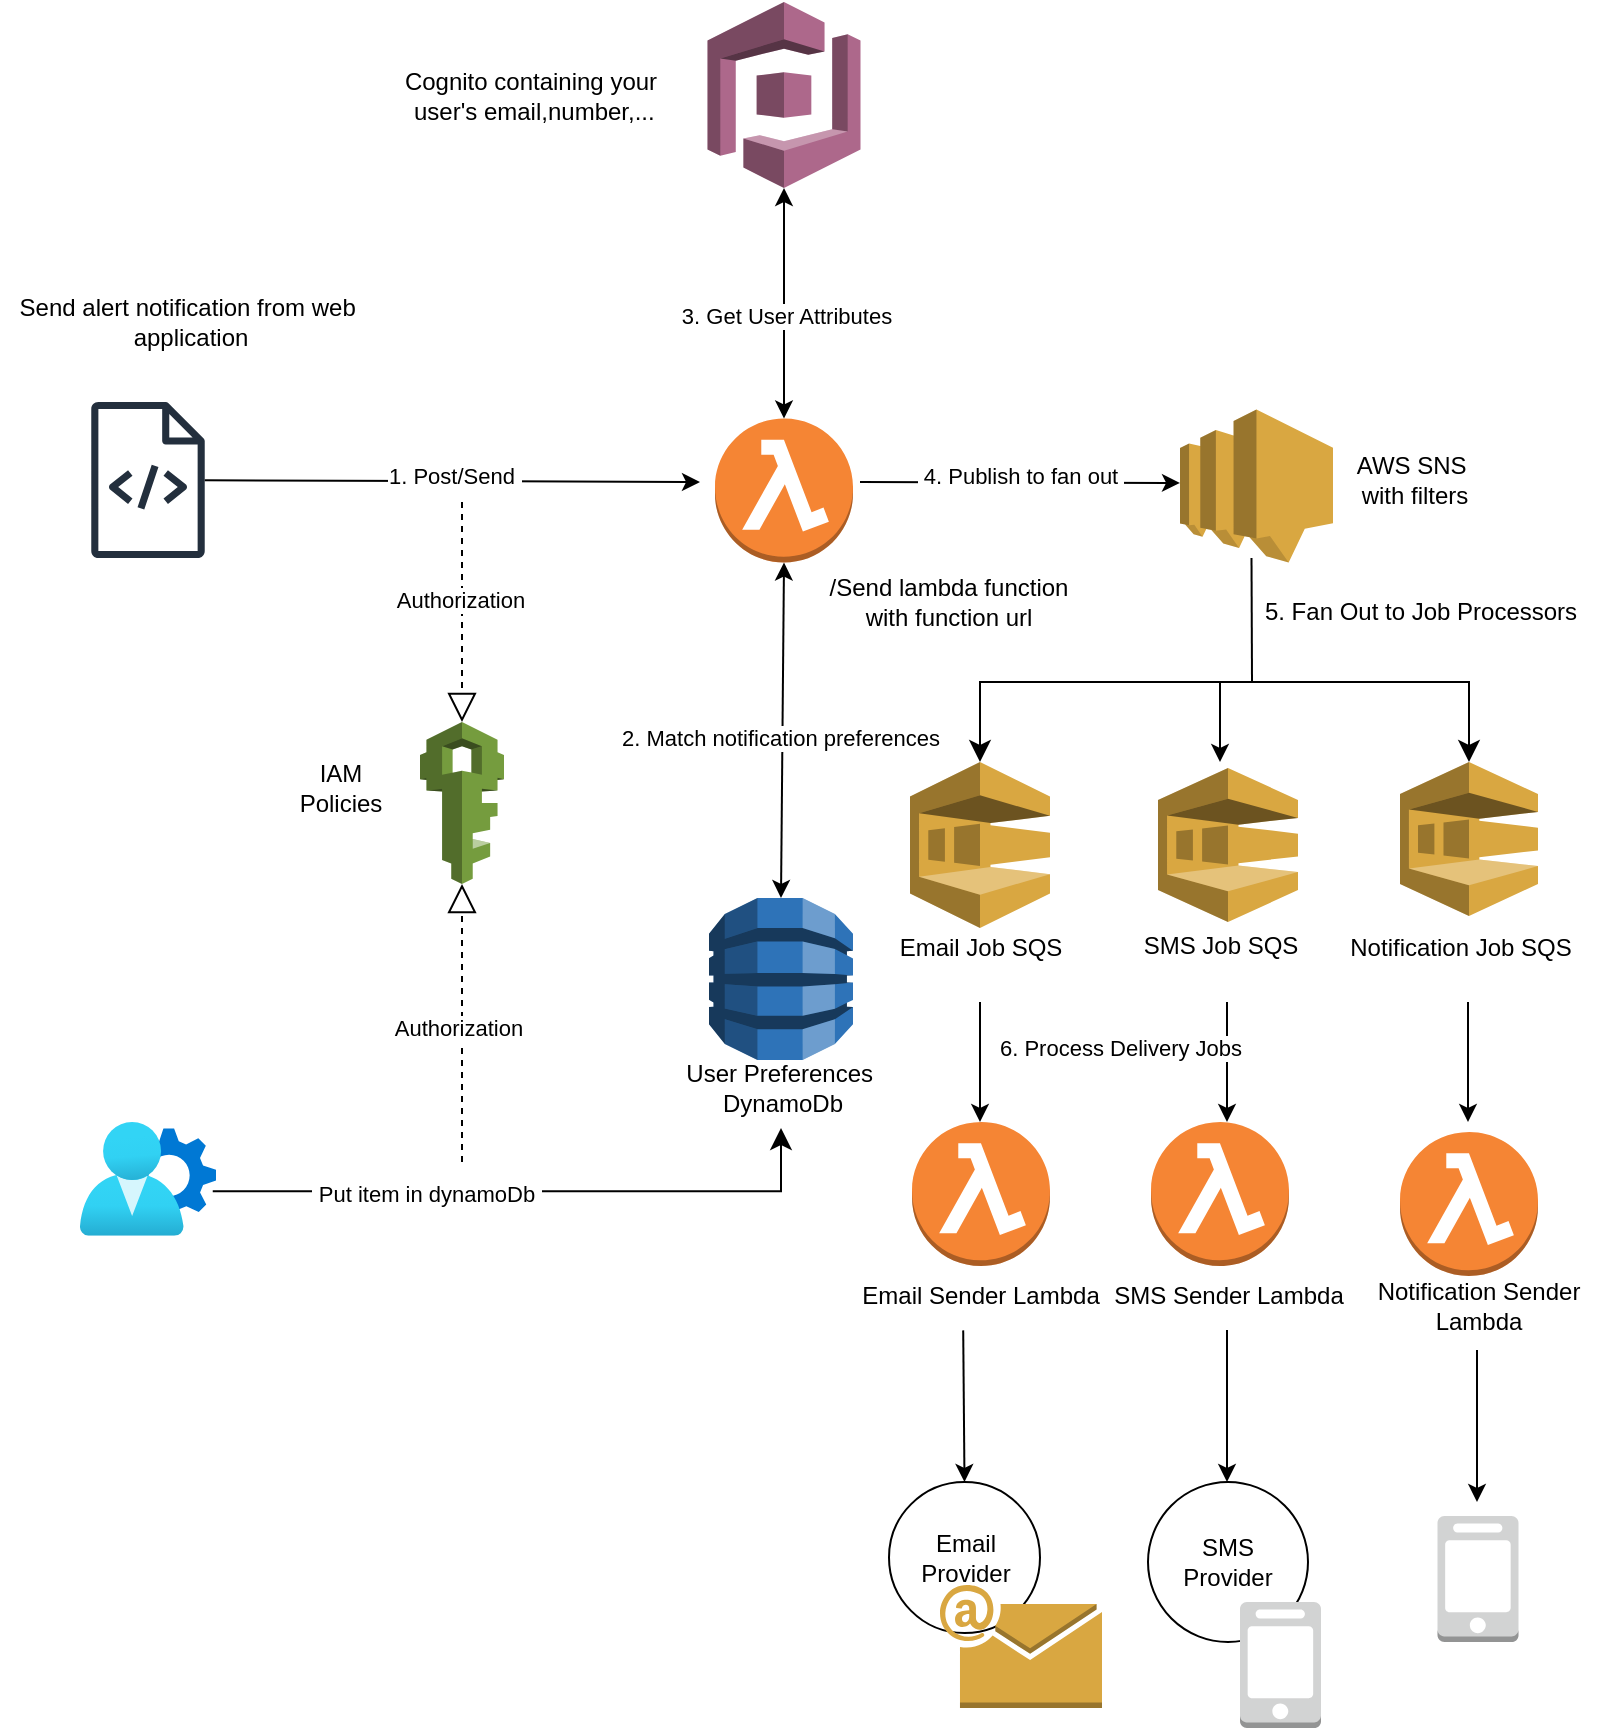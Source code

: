 <mxfile version="27.0.5">
  <diagram name="Page-1" id="ucKlXISjQW_0JLScTgaO">
    <mxGraphModel dx="1042" dy="562" grid="1" gridSize="10" guides="1" tooltips="1" connect="1" arrows="1" fold="1" page="1" pageScale="1" pageWidth="827" pageHeight="1169" math="0" shadow="0">
      <root>
        <mxCell id="0" />
        <mxCell id="1" parent="0" />
        <mxCell id="GVYLULnPU4JRBzl4qoNL-72" value="" style="endArrow=classic;html=1;rounded=0;" edge="1" parent="1">
          <mxGeometry width="50" height="50" relative="1" as="geometry">
            <mxPoint x="623.5" y="520" as="sourcePoint" />
            <mxPoint x="623.5" y="580" as="targetPoint" />
          </mxGeometry>
        </mxCell>
        <mxCell id="ivda8mUk_vOju0kUa4W2-1" value="" style="sketch=0;outlineConnect=0;fontColor=#232F3E;gradientColor=none;fillColor=#232F3D;strokeColor=none;dashed=0;verticalLabelPosition=bottom;verticalAlign=top;align=center;html=1;fontSize=12;fontStyle=0;aspect=fixed;pointerEvents=1;shape=mxgraph.aws4.source_code;" vertex="1" parent="1">
          <mxGeometry x="55.5" y="220" width="57" height="78" as="geometry" />
        </mxCell>
        <mxCell id="GVYLULnPU4JRBzl4qoNL-1" value="Send alert notification from web&amp;nbsp;&lt;div&gt;application&lt;/div&gt;" style="text;html=1;align=center;verticalAlign=middle;resizable=0;points=[];autosize=1;strokeColor=none;fillColor=none;" vertex="1" parent="1">
          <mxGeometry x="10" y="160" width="190" height="40" as="geometry" />
        </mxCell>
        <mxCell id="GVYLULnPU4JRBzl4qoNL-2" value="" style="outlineConnect=0;dashed=0;verticalLabelPosition=bottom;verticalAlign=top;align=center;html=1;shape=mxgraph.aws3.cognito;fillColor=#AD688B;gradientColor=none;" vertex="1" parent="1">
          <mxGeometry x="363.75" y="20" width="76.5" height="93" as="geometry" />
        </mxCell>
        <mxCell id="GVYLULnPU4JRBzl4qoNL-3" value="" style="outlineConnect=0;dashed=0;verticalLabelPosition=bottom;verticalAlign=top;align=center;html=1;shape=mxgraph.aws3.lambda_function;fillColor=#F58534;gradientColor=none;" vertex="1" parent="1">
          <mxGeometry x="367.5" y="228.25" width="69" height="72" as="geometry" />
        </mxCell>
        <mxCell id="GVYLULnPU4JRBzl4qoNL-4" value="" style="outlineConnect=0;dashed=0;verticalLabelPosition=bottom;verticalAlign=top;align=center;html=1;shape=mxgraph.aws3.iam;fillColor=#759C3E;gradientColor=none;" vertex="1" parent="1">
          <mxGeometry x="220" y="380" width="42" height="81" as="geometry" />
        </mxCell>
        <mxCell id="GVYLULnPU4JRBzl4qoNL-5" value="" style="outlineConnect=0;dashed=0;verticalLabelPosition=bottom;verticalAlign=top;align=center;html=1;shape=mxgraph.aws3.dynamo_db;fillColor=#2E73B8;gradientColor=none;" vertex="1" parent="1">
          <mxGeometry x="364.5" y="468" width="72" height="81" as="geometry" />
        </mxCell>
        <mxCell id="GVYLULnPU4JRBzl4qoNL-6" value="" style="outlineConnect=0;dashed=0;verticalLabelPosition=bottom;verticalAlign=top;align=center;html=1;shape=mxgraph.aws3.sns;fillColor=#D9A741;gradientColor=none;" vertex="1" parent="1">
          <mxGeometry x="600" y="223.75" width="76.5" height="76.5" as="geometry" />
        </mxCell>
        <mxCell id="GVYLULnPU4JRBzl4qoNL-7" value="" style="outlineConnect=0;dashed=0;verticalLabelPosition=bottom;verticalAlign=top;align=center;html=1;shape=mxgraph.aws3.sqs;fillColor=#D9A741;gradientColor=none;" vertex="1" parent="1">
          <mxGeometry x="589" y="403" width="70" height="77" as="geometry" />
        </mxCell>
        <mxCell id="GVYLULnPU4JRBzl4qoNL-8" value="" style="outlineConnect=0;dashed=0;verticalLabelPosition=bottom;verticalAlign=top;align=center;html=1;shape=mxgraph.aws3.sqs;fillColor=#D9A741;gradientColor=none;" vertex="1" parent="1">
          <mxGeometry x="465" y="400" width="70" height="83" as="geometry" />
        </mxCell>
        <mxCell id="GVYLULnPU4JRBzl4qoNL-9" value="" style="outlineConnect=0;dashed=0;verticalLabelPosition=bottom;verticalAlign=top;align=center;html=1;shape=mxgraph.aws3.sqs;fillColor=#D9A741;gradientColor=none;" vertex="1" parent="1">
          <mxGeometry x="710" y="400" width="69" height="77" as="geometry" />
        </mxCell>
        <mxCell id="GVYLULnPU4JRBzl4qoNL-10" value="" style="outlineConnect=0;dashed=0;verticalLabelPosition=bottom;verticalAlign=top;align=center;html=1;shape=mxgraph.aws3.lambda_function;fillColor=#F58534;gradientColor=none;" vertex="1" parent="1">
          <mxGeometry x="710" y="585" width="69" height="72" as="geometry" />
        </mxCell>
        <mxCell id="GVYLULnPU4JRBzl4qoNL-11" value="" style="outlineConnect=0;dashed=0;verticalLabelPosition=bottom;verticalAlign=top;align=center;html=1;shape=mxgraph.aws3.lambda_function;fillColor=#F58534;gradientColor=none;" vertex="1" parent="1">
          <mxGeometry x="585.5" y="580" width="69" height="72" as="geometry" />
        </mxCell>
        <mxCell id="GVYLULnPU4JRBzl4qoNL-12" value="" style="outlineConnect=0;dashed=0;verticalLabelPosition=bottom;verticalAlign=top;align=center;html=1;shape=mxgraph.aws3.lambda_function;fillColor=#F58534;gradientColor=none;" vertex="1" parent="1">
          <mxGeometry x="466" y="580" width="69" height="72" as="geometry" />
        </mxCell>
        <mxCell id="GVYLULnPU4JRBzl4qoNL-16" value="Email Provider" style="ellipse;whiteSpace=wrap;html=1;aspect=fixed;" vertex="1" parent="1">
          <mxGeometry x="454.5" y="760" width="75.5" height="75.5" as="geometry" />
        </mxCell>
        <mxCell id="GVYLULnPU4JRBzl4qoNL-15" value="" style="outlineConnect=0;dashed=0;verticalLabelPosition=bottom;verticalAlign=top;align=center;html=1;shape=mxgraph.aws3.email;fillColor=#D9A741;gradientColor=none;" vertex="1" parent="1">
          <mxGeometry x="480" y="811.5" width="81" height="61.5" as="geometry" />
        </mxCell>
        <mxCell id="GVYLULnPU4JRBzl4qoNL-17" value="SMS &lt;br&gt;Provider" style="ellipse;whiteSpace=wrap;html=1;aspect=fixed;" vertex="1" parent="1">
          <mxGeometry x="584" y="760" width="80" height="80" as="geometry" />
        </mxCell>
        <mxCell id="GVYLULnPU4JRBzl4qoNL-13" value="" style="outlineConnect=0;dashed=0;verticalLabelPosition=bottom;verticalAlign=top;align=center;html=1;shape=mxgraph.aws3.mobile_client;fillColor=#D2D3D3;gradientColor=none;" vertex="1" parent="1">
          <mxGeometry x="630" y="820" width="40.5" height="63" as="geometry" />
        </mxCell>
        <mxCell id="GVYLULnPU4JRBzl4qoNL-33" value="" style="image;aspect=fixed;html=1;points=[];align=center;fontSize=12;image=img/lib/azure2/identity/User_Settings.svg;" vertex="1" parent="1">
          <mxGeometry x="50" y="580.0" width="68" height="56.92" as="geometry" />
        </mxCell>
        <mxCell id="GVYLULnPU4JRBzl4qoNL-34" value="" style="endArrow=classic;html=1;rounded=0;" edge="1" parent="1" source="ivda8mUk_vOju0kUa4W2-1">
          <mxGeometry relative="1" as="geometry">
            <mxPoint x="181" y="258.5" as="sourcePoint" />
            <mxPoint x="360" y="260" as="targetPoint" />
          </mxGeometry>
        </mxCell>
        <mxCell id="GVYLULnPU4JRBzl4qoNL-35" value="Label" style="edgeLabel;resizable=0;html=1;;align=center;verticalAlign=middle;" connectable="0" vertex="1" parent="GVYLULnPU4JRBzl4qoNL-34">
          <mxGeometry relative="1" as="geometry" />
        </mxCell>
        <mxCell id="GVYLULnPU4JRBzl4qoNL-36" value="1. Post/Send&amp;nbsp;" style="edgeLabel;html=1;align=center;verticalAlign=middle;resizable=0;points=[];" vertex="1" connectable="0" parent="GVYLULnPU4JRBzl4qoNL-34">
          <mxGeometry x="0.002" y="3" relative="1" as="geometry">
            <mxPoint as="offset" />
          </mxGeometry>
        </mxCell>
        <mxCell id="GVYLULnPU4JRBzl4qoNL-41" value="Cognito containing your&lt;br&gt;&amp;nbsp;user&#39;s email,number,..." style="text;html=1;align=center;verticalAlign=middle;resizable=0;points=[];autosize=1;strokeColor=none;fillColor=none;textWrap=true;" vertex="1" parent="1">
          <mxGeometry x="200" y="46.5" width="150" height="40" as="geometry" />
        </mxCell>
        <mxCell id="GVYLULnPU4JRBzl4qoNL-42" value="" style="endArrow=classic;html=1;rounded=0;entryX=0;entryY=0.48;entryDx=0;entryDy=0;entryPerimeter=0;" edge="1" parent="1" target="GVYLULnPU4JRBzl4qoNL-6">
          <mxGeometry relative="1" as="geometry">
            <mxPoint x="440" y="260" as="sourcePoint" />
            <mxPoint x="590" y="120" as="targetPoint" />
          </mxGeometry>
        </mxCell>
        <mxCell id="GVYLULnPU4JRBzl4qoNL-43" value="Label" style="edgeLabel;resizable=0;html=1;;align=center;verticalAlign=middle;" connectable="0" vertex="1" parent="GVYLULnPU4JRBzl4qoNL-42">
          <mxGeometry relative="1" as="geometry" />
        </mxCell>
        <mxCell id="GVYLULnPU4JRBzl4qoNL-44" value="&amp;nbsp;4. Publish to fan out&amp;nbsp;" style="edgeLabel;html=1;align=center;verticalAlign=middle;resizable=0;points=[];" vertex="1" connectable="0" parent="GVYLULnPU4JRBzl4qoNL-42">
          <mxGeometry x="0.002" y="3" relative="1" as="geometry">
            <mxPoint as="offset" />
          </mxGeometry>
        </mxCell>
        <mxCell id="GVYLULnPU4JRBzl4qoNL-46" value="/Send lambda function &lt;br&gt;with function url" style="text;html=1;align=center;verticalAlign=middle;resizable=0;points=[];autosize=1;strokeColor=none;fillColor=none;" vertex="1" parent="1">
          <mxGeometry x="414" y="300.25" width="140" height="40" as="geometry" />
        </mxCell>
        <mxCell id="GVYLULnPU4JRBzl4qoNL-47" value="" style="endArrow=classic;startArrow=classic;html=1;rounded=0;entryX=0.5;entryY=1;entryDx=0;entryDy=0;entryPerimeter=0;" edge="1" parent="1" source="GVYLULnPU4JRBzl4qoNL-3" target="GVYLULnPU4JRBzl4qoNL-2">
          <mxGeometry width="50" height="50" relative="1" as="geometry">
            <mxPoint x="373.25" y="210" as="sourcePoint" />
            <mxPoint x="423.25" y="160" as="targetPoint" />
            <Array as="points" />
          </mxGeometry>
        </mxCell>
        <mxCell id="GVYLULnPU4JRBzl4qoNL-48" value="3. Get User Attributes" style="edgeLabel;html=1;align=center;verticalAlign=middle;resizable=0;points=[];" vertex="1" connectable="0" parent="GVYLULnPU4JRBzl4qoNL-47">
          <mxGeometry x="-0.094" y="-1" relative="1" as="geometry">
            <mxPoint as="offset" />
          </mxGeometry>
        </mxCell>
        <mxCell id="GVYLULnPU4JRBzl4qoNL-50" value="" style="endArrow=classic;startArrow=classic;html=1;rounded=0;entryX=0.5;entryY=1;entryDx=0;entryDy=0;entryPerimeter=0;exitX=0.5;exitY=0;exitDx=0;exitDy=0;exitPerimeter=0;" edge="1" parent="1" source="GVYLULnPU4JRBzl4qoNL-5" target="GVYLULnPU4JRBzl4qoNL-3">
          <mxGeometry width="50" height="50" relative="1" as="geometry">
            <mxPoint x="390" y="460" as="sourcePoint" />
            <mxPoint x="440" y="410" as="targetPoint" />
          </mxGeometry>
        </mxCell>
        <mxCell id="GVYLULnPU4JRBzl4qoNL-51" value="2.&amp;nbsp;&lt;span style=&quot;background-color: light-dark(#ffffff, var(--ge-dark-color, #121212)); color: light-dark(rgb(0, 0, 0), rgb(255, 255, 255));&quot;&gt;Match notification preferences&lt;/span&gt;" style="edgeLabel;html=1;align=center;verticalAlign=middle;resizable=0;points=[];" vertex="1" connectable="0" parent="GVYLULnPU4JRBzl4qoNL-50">
          <mxGeometry x="-0.046" y="1" relative="1" as="geometry">
            <mxPoint as="offset" />
          </mxGeometry>
        </mxCell>
        <mxCell id="GVYLULnPU4JRBzl4qoNL-53" value="" style="endArrow=block;dashed=1;endFill=0;endSize=12;html=1;rounded=0;entryX=0.5;entryY=0;entryDx=0;entryDy=0;entryPerimeter=0;" edge="1" parent="1" target="GVYLULnPU4JRBzl4qoNL-4">
          <mxGeometry width="160" relative="1" as="geometry">
            <mxPoint x="241" y="270" as="sourcePoint" />
            <mxPoint x="310" y="319.75" as="targetPoint" />
          </mxGeometry>
        </mxCell>
        <mxCell id="GVYLULnPU4JRBzl4qoNL-56" value="Authorization" style="edgeLabel;html=1;align=center;verticalAlign=middle;resizable=0;points=[];" vertex="1" connectable="0" parent="GVYLULnPU4JRBzl4qoNL-53">
          <mxGeometry x="-0.117" y="-1" relative="1" as="geometry">
            <mxPoint as="offset" />
          </mxGeometry>
        </mxCell>
        <mxCell id="GVYLULnPU4JRBzl4qoNL-57" value="AWS SNS&amp;nbsp;&lt;br&gt;with filters" style="text;html=1;align=center;verticalAlign=middle;resizable=0;points=[];autosize=1;strokeColor=none;fillColor=none;" vertex="1" parent="1">
          <mxGeometry x="676.5" y="239" width="80" height="40" as="geometry" />
        </mxCell>
        <mxCell id="GVYLULnPU4JRBzl4qoNL-59" value="" style="edgeStyle=segmentEdgeStyle;endArrow=classic;html=1;curved=0;rounded=0;endSize=8;startSize=8;exitX=0.976;exitY=0.608;exitDx=0;exitDy=0;exitPerimeter=0;" edge="1" parent="1" source="GVYLULnPU4JRBzl4qoNL-33" target="GVYLULnPU4JRBzl4qoNL-84">
          <mxGeometry width="50" height="50" relative="1" as="geometry">
            <mxPoint x="140" y="620" as="sourcePoint" />
            <mxPoint x="400" y="590" as="targetPoint" />
          </mxGeometry>
        </mxCell>
        <mxCell id="GVYLULnPU4JRBzl4qoNL-60" value="&amp;nbsp;Put item in dynamoDb&amp;nbsp;" style="edgeLabel;html=1;align=center;verticalAlign=middle;resizable=0;points=[];" vertex="1" connectable="0" parent="GVYLULnPU4JRBzl4qoNL-59">
          <mxGeometry x="-0.328" y="-1" relative="1" as="geometry">
            <mxPoint as="offset" />
          </mxGeometry>
        </mxCell>
        <mxCell id="GVYLULnPU4JRBzl4qoNL-61" value="" style="endArrow=block;dashed=1;endFill=0;endSize=12;html=1;rounded=0;entryX=0.5;entryY=1;entryDx=0;entryDy=0;entryPerimeter=0;" edge="1" parent="1" target="GVYLULnPU4JRBzl4qoNL-4">
          <mxGeometry width="160" relative="1" as="geometry">
            <mxPoint x="241" y="600" as="sourcePoint" />
            <mxPoint x="321" y="540" as="targetPoint" />
          </mxGeometry>
        </mxCell>
        <mxCell id="GVYLULnPU4JRBzl4qoNL-62" value="Authorization" style="edgeLabel;html=1;align=center;verticalAlign=middle;resizable=0;points=[];" vertex="1" connectable="0" parent="GVYLULnPU4JRBzl4qoNL-61">
          <mxGeometry x="-0.036" y="2" relative="1" as="geometry">
            <mxPoint as="offset" />
          </mxGeometry>
        </mxCell>
        <mxCell id="GVYLULnPU4JRBzl4qoNL-63" value="IAM&lt;br&gt;Policies" style="text;html=1;align=center;verticalAlign=middle;resizable=0;points=[];autosize=1;strokeColor=none;fillColor=none;" vertex="1" parent="1">
          <mxGeometry x="150" y="393" width="60" height="40" as="geometry" />
        </mxCell>
        <mxCell id="GVYLULnPU4JRBzl4qoNL-64" value="Email Sender Lambda" style="text;html=1;align=center;verticalAlign=middle;resizable=0;points=[];autosize=1;strokeColor=none;fillColor=none;" vertex="1" parent="1">
          <mxGeometry x="430" y="652" width="140" height="30" as="geometry" />
        </mxCell>
        <mxCell id="GVYLULnPU4JRBzl4qoNL-65" value="SMS Sender Lambda" style="text;html=1;align=center;verticalAlign=middle;resizable=0;points=[];autosize=1;strokeColor=none;fillColor=none;" vertex="1" parent="1">
          <mxGeometry x="554" y="652" width="140" height="30" as="geometry" />
        </mxCell>
        <mxCell id="GVYLULnPU4JRBzl4qoNL-66" value="Notification Sender &lt;br&gt;Lambda" style="text;html=1;align=center;verticalAlign=middle;resizable=0;points=[];autosize=1;strokeColor=none;fillColor=none;" vertex="1" parent="1">
          <mxGeometry x="689" y="652" width="120" height="40" as="geometry" />
        </mxCell>
        <mxCell id="GVYLULnPU4JRBzl4qoNL-67" value="" style="endArrow=classic;html=1;rounded=0;entryX=0.5;entryY=0;entryDx=0;entryDy=0;exitX=0.44;exitY=1.073;exitDx=0;exitDy=0;exitPerimeter=0;" edge="1" parent="1" source="GVYLULnPU4JRBzl4qoNL-64" target="GVYLULnPU4JRBzl4qoNL-16">
          <mxGeometry width="50" height="50" relative="1" as="geometry">
            <mxPoint x="390" y="760" as="sourcePoint" />
            <mxPoint x="440" y="710" as="targetPoint" />
          </mxGeometry>
        </mxCell>
        <mxCell id="GVYLULnPU4JRBzl4qoNL-68" value="" style="endArrow=classic;html=1;rounded=0;entryX=0.5;entryY=0;entryDx=0;entryDy=0;exitX=0.44;exitY=1.073;exitDx=0;exitDy=0;exitPerimeter=0;" edge="1" parent="1">
          <mxGeometry width="50" height="50" relative="1" as="geometry">
            <mxPoint x="623.5" y="684" as="sourcePoint" />
            <mxPoint x="623.5" y="760" as="targetPoint" />
          </mxGeometry>
        </mxCell>
        <mxCell id="GVYLULnPU4JRBzl4qoNL-69" value="" style="endArrow=classic;html=1;rounded=0;" edge="1" parent="1">
          <mxGeometry width="50" height="50" relative="1" as="geometry">
            <mxPoint x="500" y="520" as="sourcePoint" />
            <mxPoint x="500" y="580" as="targetPoint" />
          </mxGeometry>
        </mxCell>
        <mxCell id="GVYLULnPU4JRBzl4qoNL-87" value="6. Process Delivery Jobs" style="edgeLabel;html=1;align=center;verticalAlign=middle;resizable=0;points=[];" vertex="1" connectable="0" parent="GVYLULnPU4JRBzl4qoNL-69">
          <mxGeometry x="-0.267" y="1" relative="1" as="geometry">
            <mxPoint x="69" y="1" as="offset" />
          </mxGeometry>
        </mxCell>
        <mxCell id="GVYLULnPU4JRBzl4qoNL-70" value="Email Job SQS" style="text;html=1;align=center;verticalAlign=middle;resizable=0;points=[];autosize=1;strokeColor=none;fillColor=none;" vertex="1" parent="1">
          <mxGeometry x="450" y="478" width="100" height="30" as="geometry" />
        </mxCell>
        <mxCell id="GVYLULnPU4JRBzl4qoNL-71" value="SMS Job SQS" style="text;html=1;align=center;verticalAlign=middle;resizable=0;points=[];autosize=1;strokeColor=none;fillColor=none;" vertex="1" parent="1">
          <mxGeometry x="570" y="477" width="100" height="30" as="geometry" />
        </mxCell>
        <mxCell id="GVYLULnPU4JRBzl4qoNL-74" value="" style="endArrow=none;html=1;rounded=0;" edge="1" parent="1">
          <mxGeometry width="50" height="50" relative="1" as="geometry">
            <mxPoint x="636" y="360" as="sourcePoint" />
            <mxPoint x="635.75" y="298" as="targetPoint" />
          </mxGeometry>
        </mxCell>
        <mxCell id="GVYLULnPU4JRBzl4qoNL-75" value="" style="edgeStyle=segmentEdgeStyle;endArrow=classic;html=1;curved=0;rounded=0;endSize=8;startSize=8;entryX=0.5;entryY=0;entryDx=0;entryDy=0;entryPerimeter=0;" edge="1" parent="1" target="GVYLULnPU4JRBzl4qoNL-8">
          <mxGeometry width="50" height="50" relative="1" as="geometry">
            <mxPoint x="640" y="360" as="sourcePoint" />
            <mxPoint x="604" y="320" as="targetPoint" />
          </mxGeometry>
        </mxCell>
        <mxCell id="GVYLULnPU4JRBzl4qoNL-76" value="" style="edgeStyle=segmentEdgeStyle;endArrow=classic;html=1;curved=0;rounded=0;endSize=8;startSize=8;entryX=0.5;entryY=0;entryDx=0;entryDy=0;entryPerimeter=0;" edge="1" parent="1" target="GVYLULnPU4JRBzl4qoNL-9">
          <mxGeometry width="50" height="50" relative="1" as="geometry">
            <mxPoint x="630" y="360" as="sourcePoint" />
            <mxPoint x="769.5" y="310" as="targetPoint" />
          </mxGeometry>
        </mxCell>
        <mxCell id="GVYLULnPU4JRBzl4qoNL-77" value="" style="endArrow=classic;html=1;rounded=0;" edge="1" parent="1">
          <mxGeometry width="50" height="50" relative="1" as="geometry">
            <mxPoint x="620" y="360" as="sourcePoint" />
            <mxPoint x="620" y="400" as="targetPoint" />
          </mxGeometry>
        </mxCell>
        <mxCell id="GVYLULnPU4JRBzl4qoNL-78" value="5. Fan Out to Job Processors" style="text;html=1;align=center;verticalAlign=middle;resizable=0;points=[];autosize=1;strokeColor=none;fillColor=none;" vertex="1" parent="1">
          <mxGeometry x="630" y="310.25" width="180" height="30" as="geometry" />
        </mxCell>
        <mxCell id="GVYLULnPU4JRBzl4qoNL-79" value="Notification Job SQS" style="text;html=1;align=center;verticalAlign=middle;resizable=0;points=[];autosize=1;strokeColor=none;fillColor=none;" vertex="1" parent="1">
          <mxGeometry x="675" y="478" width="130" height="30" as="geometry" />
        </mxCell>
        <mxCell id="GVYLULnPU4JRBzl4qoNL-80" value="" style="endArrow=classic;html=1;rounded=0;" edge="1" parent="1">
          <mxGeometry width="50" height="50" relative="1" as="geometry">
            <mxPoint x="744" y="520" as="sourcePoint" />
            <mxPoint x="744" y="580" as="targetPoint" />
          </mxGeometry>
        </mxCell>
        <mxCell id="GVYLULnPU4JRBzl4qoNL-81" value="" style="endArrow=classic;html=1;rounded=0;entryX=0.5;entryY=0;entryDx=0;entryDy=0;exitX=0.44;exitY=1.073;exitDx=0;exitDy=0;exitPerimeter=0;" edge="1" parent="1">
          <mxGeometry width="50" height="50" relative="1" as="geometry">
            <mxPoint x="748.5" y="694" as="sourcePoint" />
            <mxPoint x="748.5" y="770" as="targetPoint" />
          </mxGeometry>
        </mxCell>
        <mxCell id="GVYLULnPU4JRBzl4qoNL-82" value="" style="outlineConnect=0;dashed=0;verticalLabelPosition=bottom;verticalAlign=top;align=center;html=1;shape=mxgraph.aws3.mobile_client;fillColor=#D2D3D3;gradientColor=none;" vertex="1" parent="1">
          <mxGeometry x="728.75" y="777" width="40.5" height="63" as="geometry" />
        </mxCell>
        <mxCell id="GVYLULnPU4JRBzl4qoNL-84" value="User Preferences&amp;nbsp;&lt;div&gt;DynamoDb&lt;/div&gt;" style="text;html=1;align=center;verticalAlign=middle;resizable=0;points=[];autosize=1;strokeColor=none;fillColor=none;" vertex="1" parent="1">
          <mxGeometry x="340.5" y="543" width="120" height="40" as="geometry" />
        </mxCell>
      </root>
    </mxGraphModel>
  </diagram>
</mxfile>
